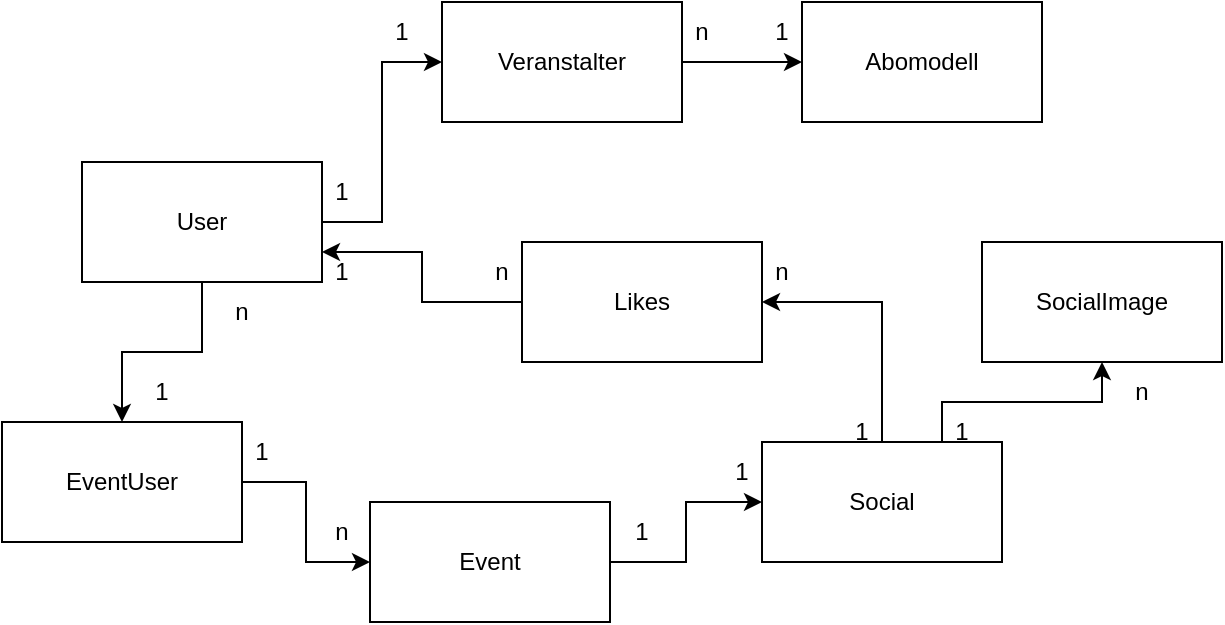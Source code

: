 <mxfile version="20.7.4" type="device"><diagram id="qWfrExbYhK-rOAcxRtjo" name="Seite-1"><mxGraphModel dx="1026" dy="611" grid="1" gridSize="10" guides="1" tooltips="1" connect="1" arrows="1" fold="1" page="1" pageScale="1" pageWidth="827" pageHeight="1169" math="0" shadow="0"><root><mxCell id="0"/><mxCell id="1" parent="0"/><mxCell id="69QloqUntpSQZCjlfx8O-14" style="edgeStyle=orthogonalEdgeStyle;rounded=0;orthogonalLoop=1;jettySize=auto;html=1;entryX=0;entryY=0.5;entryDx=0;entryDy=0;" edge="1" parent="1" source="69QloqUntpSQZCjlfx8O-1" target="69QloqUntpSQZCjlfx8O-6"><mxGeometry relative="1" as="geometry"/></mxCell><mxCell id="69QloqUntpSQZCjlfx8O-1" value="Event" style="rounded=0;whiteSpace=wrap;html=1;" vertex="1" parent="1"><mxGeometry x="354" y="360" width="120" height="60" as="geometry"/></mxCell><mxCell id="69QloqUntpSQZCjlfx8O-10" style="edgeStyle=orthogonalEdgeStyle;rounded=0;orthogonalLoop=1;jettySize=auto;html=1;entryX=0;entryY=0.5;entryDx=0;entryDy=0;" edge="1" parent="1" source="69QloqUntpSQZCjlfx8O-2" target="69QloqUntpSQZCjlfx8O-3"><mxGeometry relative="1" as="geometry"/></mxCell><mxCell id="69QloqUntpSQZCjlfx8O-12" style="edgeStyle=orthogonalEdgeStyle;rounded=0;orthogonalLoop=1;jettySize=auto;html=1;" edge="1" parent="1" source="69QloqUntpSQZCjlfx8O-2" target="69QloqUntpSQZCjlfx8O-5"><mxGeometry relative="1" as="geometry"/></mxCell><mxCell id="69QloqUntpSQZCjlfx8O-2" value="User" style="rounded=0;whiteSpace=wrap;html=1;" vertex="1" parent="1"><mxGeometry x="210" y="190" width="120" height="60" as="geometry"/></mxCell><mxCell id="69QloqUntpSQZCjlfx8O-11" style="edgeStyle=orthogonalEdgeStyle;rounded=0;orthogonalLoop=1;jettySize=auto;html=1;entryX=0;entryY=0.5;entryDx=0;entryDy=0;" edge="1" parent="1" source="69QloqUntpSQZCjlfx8O-3" target="69QloqUntpSQZCjlfx8O-4"><mxGeometry relative="1" as="geometry"/></mxCell><mxCell id="69QloqUntpSQZCjlfx8O-3" value="Veranstalter" style="rounded=0;whiteSpace=wrap;html=1;" vertex="1" parent="1"><mxGeometry x="390" y="110" width="120" height="60" as="geometry"/></mxCell><mxCell id="69QloqUntpSQZCjlfx8O-4" value="Abomodell" style="rounded=0;whiteSpace=wrap;html=1;" vertex="1" parent="1"><mxGeometry x="570" y="110" width="120" height="60" as="geometry"/></mxCell><mxCell id="69QloqUntpSQZCjlfx8O-13" style="edgeStyle=orthogonalEdgeStyle;rounded=0;orthogonalLoop=1;jettySize=auto;html=1;entryX=0;entryY=0.5;entryDx=0;entryDy=0;" edge="1" parent="1" source="69QloqUntpSQZCjlfx8O-5" target="69QloqUntpSQZCjlfx8O-1"><mxGeometry relative="1" as="geometry"/></mxCell><mxCell id="69QloqUntpSQZCjlfx8O-5" value="EventUser" style="rounded=0;whiteSpace=wrap;html=1;" vertex="1" parent="1"><mxGeometry x="170" y="320" width="120" height="60" as="geometry"/></mxCell><mxCell id="69QloqUntpSQZCjlfx8O-15" style="edgeStyle=orthogonalEdgeStyle;rounded=0;orthogonalLoop=1;jettySize=auto;html=1;entryX=0.5;entryY=1;entryDx=0;entryDy=0;exitX=0.75;exitY=0;exitDx=0;exitDy=0;" edge="1" parent="1" source="69QloqUntpSQZCjlfx8O-6" target="69QloqUntpSQZCjlfx8O-7"><mxGeometry relative="1" as="geometry"/></mxCell><mxCell id="69QloqUntpSQZCjlfx8O-16" style="edgeStyle=orthogonalEdgeStyle;rounded=0;orthogonalLoop=1;jettySize=auto;html=1;entryX=1;entryY=0.5;entryDx=0;entryDy=0;" edge="1" parent="1" source="69QloqUntpSQZCjlfx8O-6" target="69QloqUntpSQZCjlfx8O-8"><mxGeometry relative="1" as="geometry"/></mxCell><mxCell id="69QloqUntpSQZCjlfx8O-6" value="Social" style="rounded=0;whiteSpace=wrap;html=1;" vertex="1" parent="1"><mxGeometry x="550" y="330" width="120" height="60" as="geometry"/></mxCell><mxCell id="69QloqUntpSQZCjlfx8O-7" value="SocialImage" style="rounded=0;whiteSpace=wrap;html=1;" vertex="1" parent="1"><mxGeometry x="660" y="230" width="120" height="60" as="geometry"/></mxCell><mxCell id="69QloqUntpSQZCjlfx8O-17" style="edgeStyle=orthogonalEdgeStyle;rounded=0;orthogonalLoop=1;jettySize=auto;html=1;entryX=1;entryY=0.75;entryDx=0;entryDy=0;" edge="1" parent="1" source="69QloqUntpSQZCjlfx8O-8" target="69QloqUntpSQZCjlfx8O-2"><mxGeometry relative="1" as="geometry"/></mxCell><mxCell id="69QloqUntpSQZCjlfx8O-8" value="Likes" style="rounded=0;whiteSpace=wrap;html=1;" vertex="1" parent="1"><mxGeometry x="430" y="230" width="120" height="60" as="geometry"/></mxCell><mxCell id="69QloqUntpSQZCjlfx8O-18" value="n" style="text;html=1;strokeColor=none;fillColor=none;align=center;verticalAlign=middle;whiteSpace=wrap;rounded=0;" vertex="1" parent="1"><mxGeometry x="310" y="360" width="60" height="30" as="geometry"/></mxCell><mxCell id="69QloqUntpSQZCjlfx8O-19" value="1" style="text;html=1;strokeColor=none;fillColor=none;align=center;verticalAlign=middle;whiteSpace=wrap;rounded=0;" vertex="1" parent="1"><mxGeometry x="270" y="320" width="60" height="30" as="geometry"/></mxCell><mxCell id="69QloqUntpSQZCjlfx8O-21" value="n" style="text;html=1;strokeColor=none;fillColor=none;align=center;verticalAlign=middle;whiteSpace=wrap;rounded=0;" vertex="1" parent="1"><mxGeometry x="260" y="250" width="60" height="30" as="geometry"/></mxCell><mxCell id="69QloqUntpSQZCjlfx8O-22" value="1" style="text;html=1;strokeColor=none;fillColor=none;align=center;verticalAlign=middle;whiteSpace=wrap;rounded=0;" vertex="1" parent="1"><mxGeometry x="220" y="290" width="60" height="30" as="geometry"/></mxCell><mxCell id="69QloqUntpSQZCjlfx8O-23" value="1" style="text;html=1;strokeColor=none;fillColor=none;align=center;verticalAlign=middle;whiteSpace=wrap;rounded=0;" vertex="1" parent="1"><mxGeometry x="310" y="190" width="60" height="30" as="geometry"/></mxCell><mxCell id="69QloqUntpSQZCjlfx8O-24" value="1" style="text;html=1;strokeColor=none;fillColor=none;align=center;verticalAlign=middle;whiteSpace=wrap;rounded=0;" vertex="1" parent="1"><mxGeometry x="340" y="110" width="60" height="30" as="geometry"/></mxCell><mxCell id="69QloqUntpSQZCjlfx8O-25" value="1" style="text;html=1;strokeColor=none;fillColor=none;align=center;verticalAlign=middle;whiteSpace=wrap;rounded=0;" vertex="1" parent="1"><mxGeometry x="530" y="110" width="60" height="30" as="geometry"/></mxCell><mxCell id="69QloqUntpSQZCjlfx8O-26" value="n" style="text;html=1;strokeColor=none;fillColor=none;align=center;verticalAlign=middle;whiteSpace=wrap;rounded=0;" vertex="1" parent="1"><mxGeometry x="490" y="110" width="60" height="30" as="geometry"/></mxCell><mxCell id="69QloqUntpSQZCjlfx8O-27" value="1" style="text;html=1;strokeColor=none;fillColor=none;align=center;verticalAlign=middle;whiteSpace=wrap;rounded=0;" vertex="1" parent="1"><mxGeometry x="510" y="330" width="60" height="30" as="geometry"/></mxCell><mxCell id="69QloqUntpSQZCjlfx8O-28" value="1" style="text;html=1;strokeColor=none;fillColor=none;align=center;verticalAlign=middle;whiteSpace=wrap;rounded=0;" vertex="1" parent="1"><mxGeometry x="460" y="360" width="60" height="30" as="geometry"/></mxCell><mxCell id="69QloqUntpSQZCjlfx8O-29" value="n" style="text;html=1;strokeColor=none;fillColor=none;align=center;verticalAlign=middle;whiteSpace=wrap;rounded=0;" vertex="1" parent="1"><mxGeometry x="710" y="290" width="60" height="30" as="geometry"/></mxCell><mxCell id="69QloqUntpSQZCjlfx8O-30" value="1" style="text;html=1;strokeColor=none;fillColor=none;align=center;verticalAlign=middle;whiteSpace=wrap;rounded=0;" vertex="1" parent="1"><mxGeometry x="620" y="310" width="60" height="30" as="geometry"/></mxCell><mxCell id="69QloqUntpSQZCjlfx8O-31" value="n" style="text;html=1;strokeColor=none;fillColor=none;align=center;verticalAlign=middle;whiteSpace=wrap;rounded=0;" vertex="1" parent="1"><mxGeometry x="530" y="230" width="60" height="30" as="geometry"/></mxCell><mxCell id="69QloqUntpSQZCjlfx8O-32" value="1" style="text;html=1;strokeColor=none;fillColor=none;align=center;verticalAlign=middle;whiteSpace=wrap;rounded=0;" vertex="1" parent="1"><mxGeometry x="570" y="310" width="60" height="30" as="geometry"/></mxCell><mxCell id="69QloqUntpSQZCjlfx8O-33" value="n" style="text;html=1;strokeColor=none;fillColor=none;align=center;verticalAlign=middle;whiteSpace=wrap;rounded=0;" vertex="1" parent="1"><mxGeometry x="390" y="230" width="60" height="30" as="geometry"/></mxCell><mxCell id="69QloqUntpSQZCjlfx8O-34" value="1" style="text;html=1;strokeColor=none;fillColor=none;align=center;verticalAlign=middle;whiteSpace=wrap;rounded=0;" vertex="1" parent="1"><mxGeometry x="310" y="230" width="60" height="30" as="geometry"/></mxCell></root></mxGraphModel></diagram></mxfile>